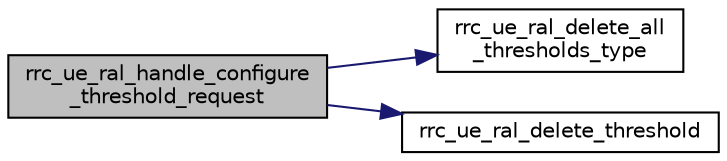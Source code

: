 digraph "rrc_ue_ral_handle_configure_threshold_request"
{
 // LATEX_PDF_SIZE
  edge [fontname="Helvetica",fontsize="10",labelfontname="Helvetica",labelfontsize="10"];
  node [fontname="Helvetica",fontsize="10",shape=record];
  rankdir="LR";
  Node1 [label="rrc_ue_ral_handle_configure\l_threshold_request",height=0.2,width=0.4,color="black", fillcolor="grey75", style="filled", fontcolor="black",tooltip=" "];
  Node1 -> Node2 [color="midnightblue",fontsize="10",style="solid",fontname="Helvetica"];
  Node2 [label="rrc_ue_ral_delete_all\l_thresholds_type",height=0.2,width=0.4,color="black", fillcolor="white", style="filled",URL="$rrc__UE__ral_8c.html#a629b3eeb707e28ba0cd18a9949b6aab3",tooltip=" "];
  Node1 -> Node3 [color="midnightblue",fontsize="10",style="solid",fontname="Helvetica"];
  Node3 [label="rrc_ue_ral_delete_threshold",height=0.2,width=0.4,color="black", fillcolor="white", style="filled",URL="$rrc__UE__ral_8c.html#a87e9f3f50a5e2ad833547a79ac198b16",tooltip=" "];
}
